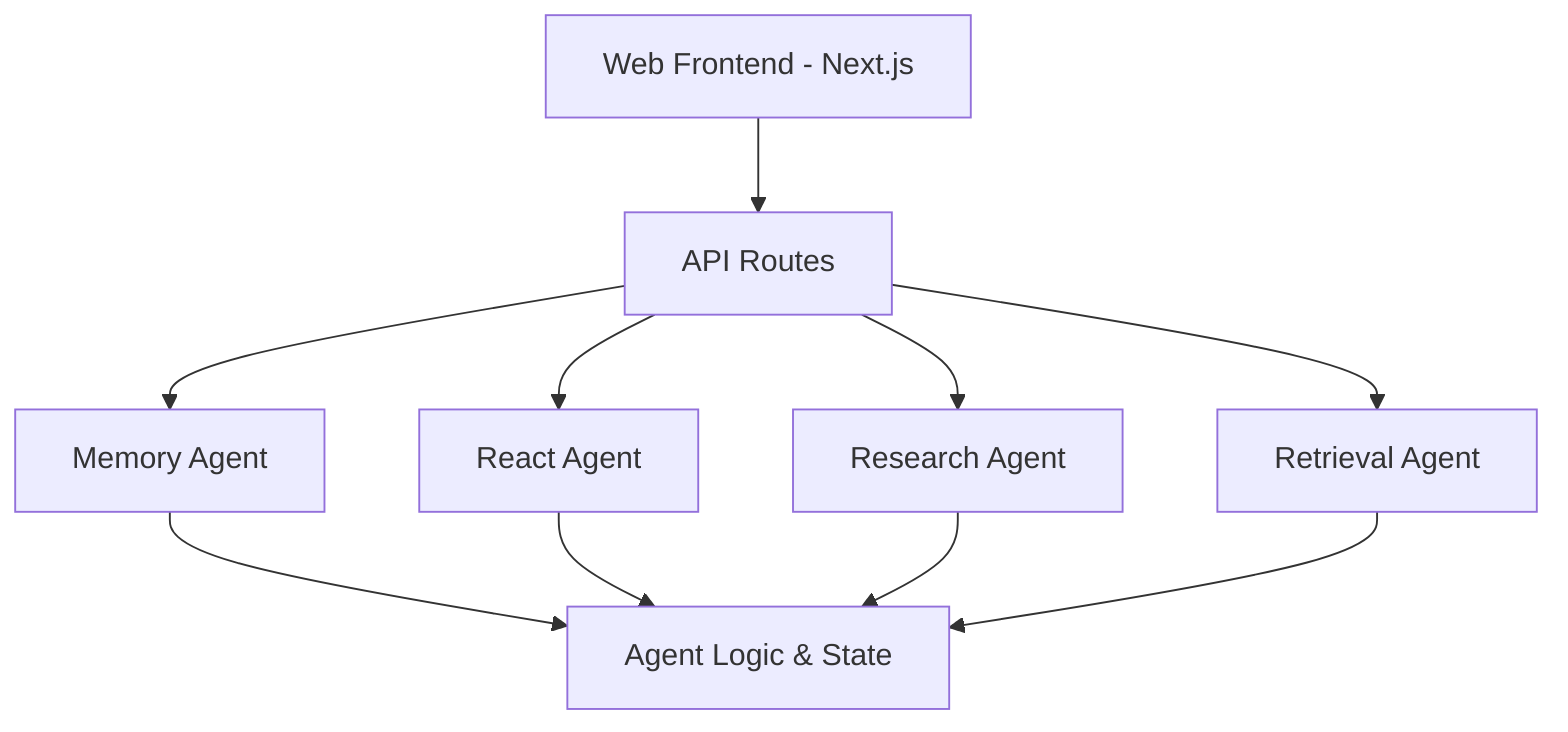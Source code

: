 graph TD
A[Web Frontend - Next.js] --> B[API Routes]
B --> C[Memory Agent]
B --> D[React Agent]
B --> E[Research Agent]
B --> F[Retrieval Agent]
C --> G[Agent Logic & State]
D --> G
E --> G
F --> G